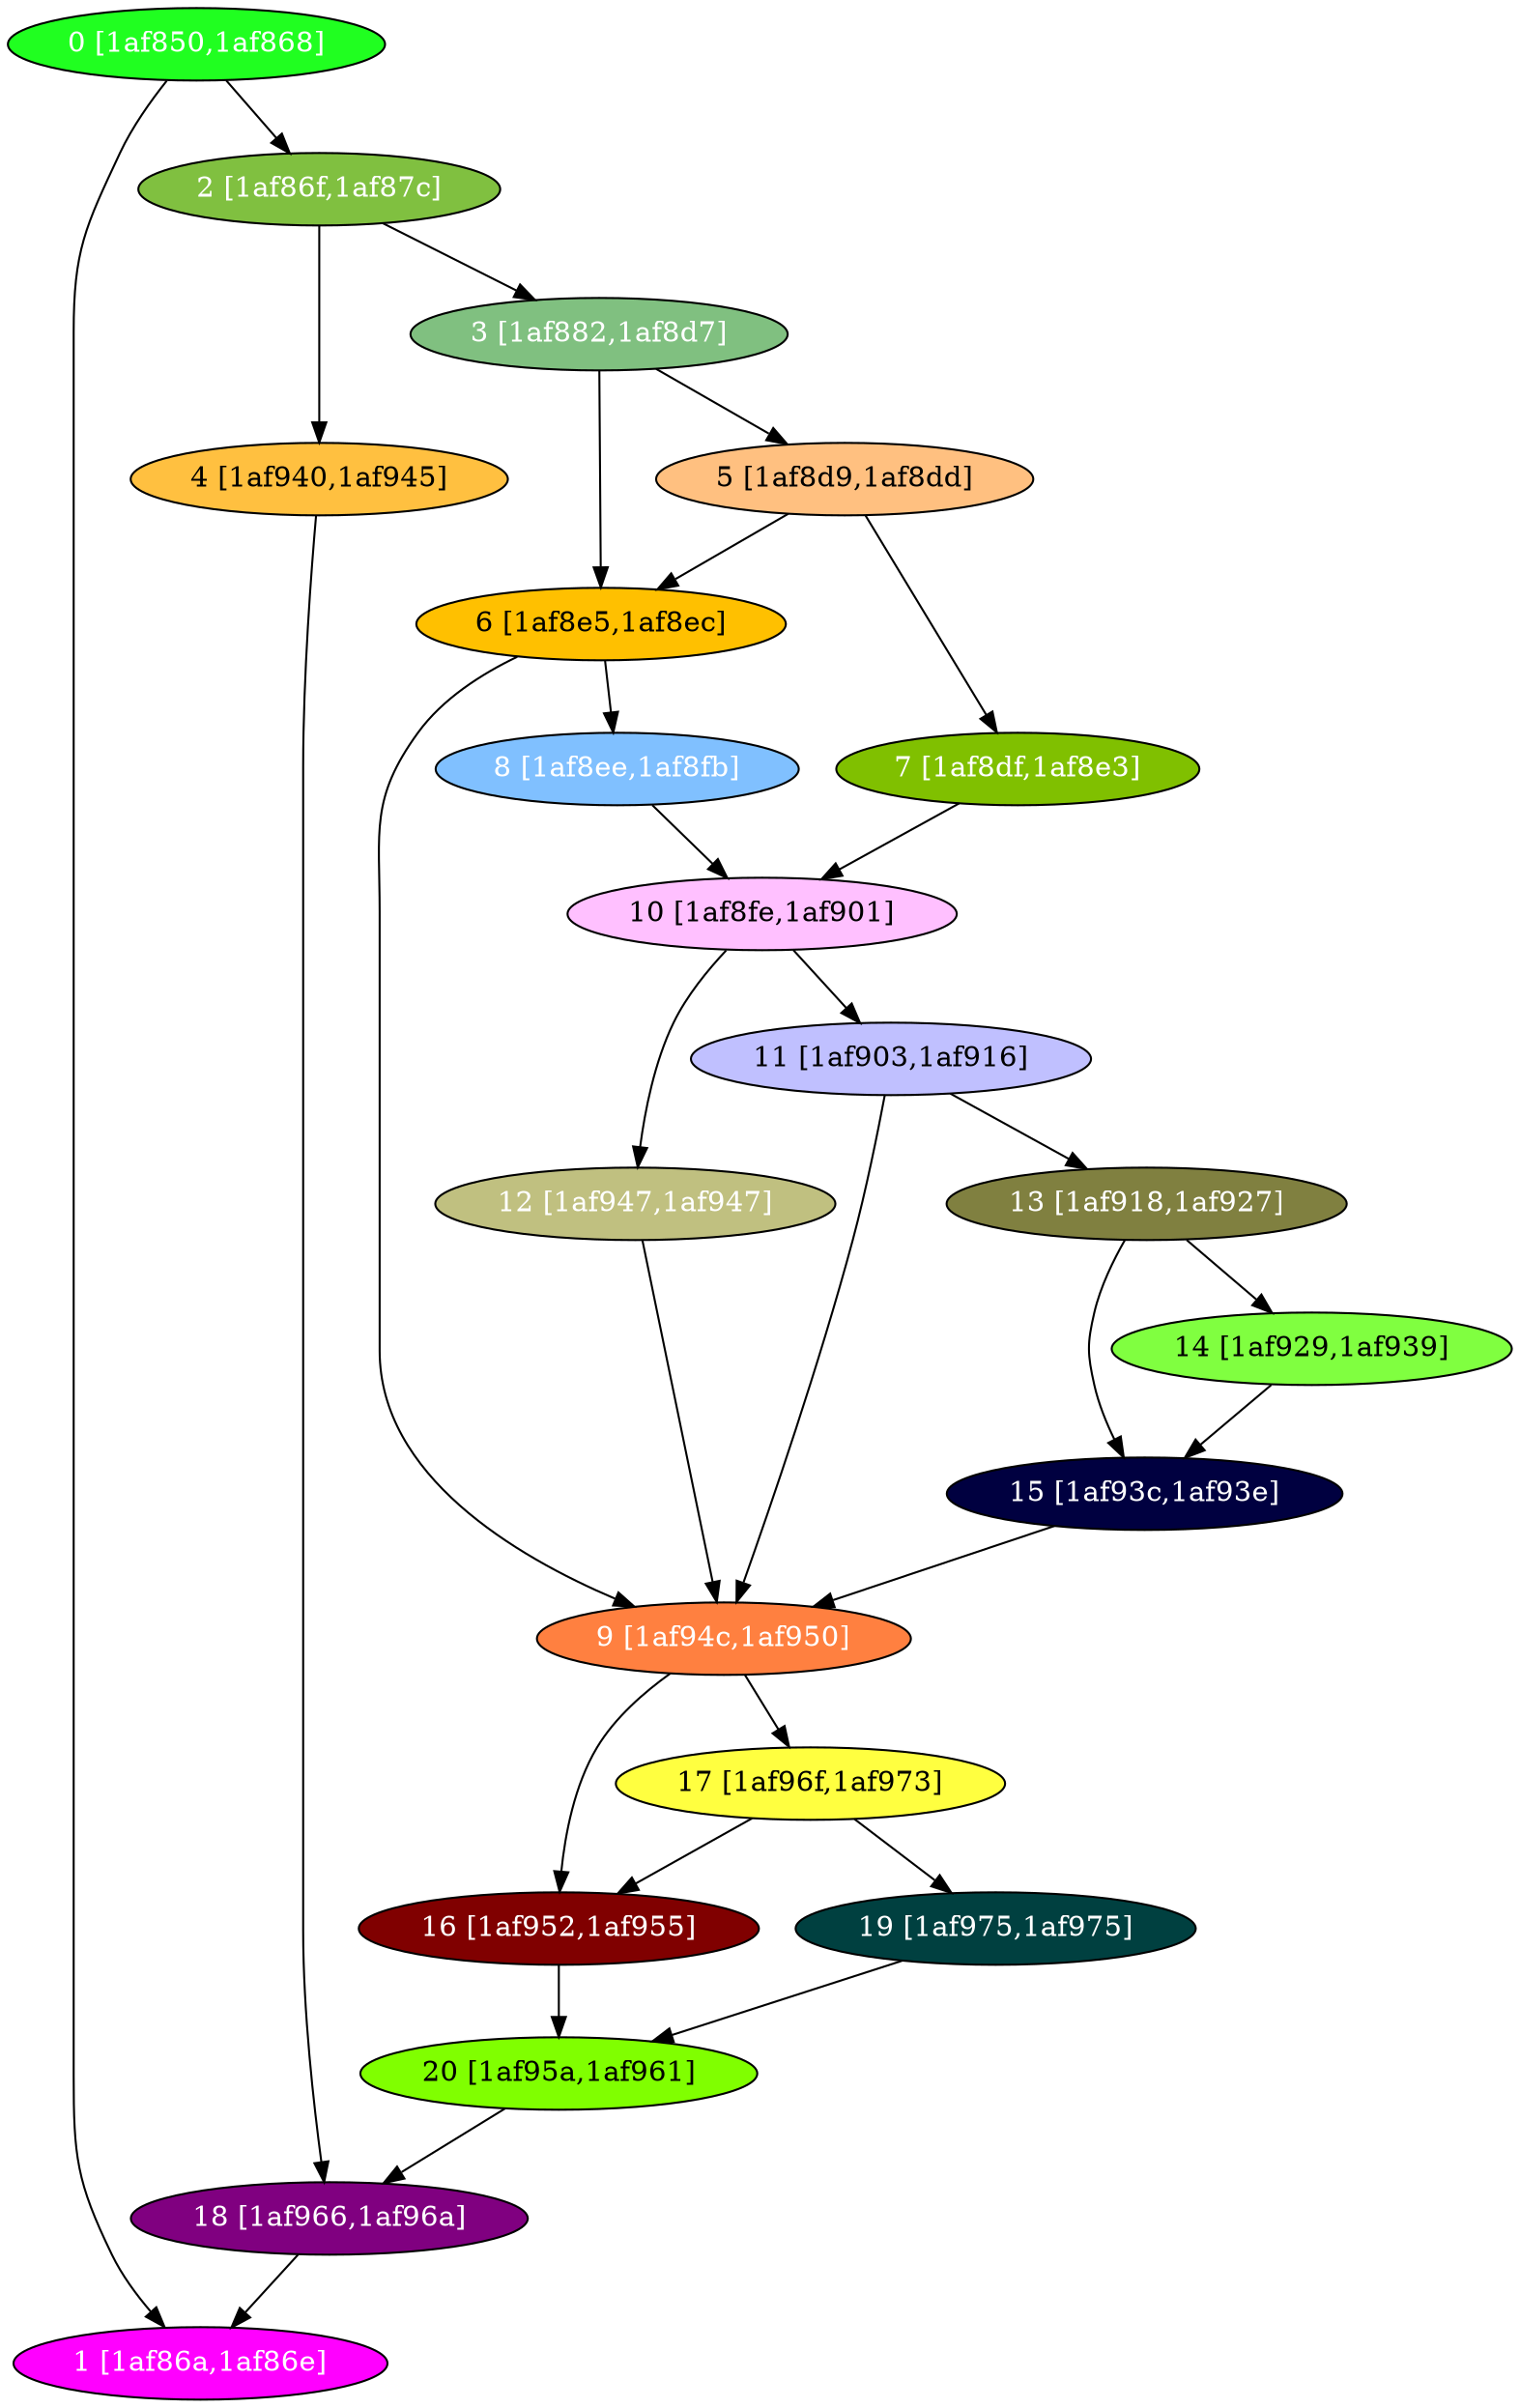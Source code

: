 diGraph libnss3{
	libnss3_0  [style=filled fillcolor="#20FF20" fontcolor="#ffffff" shape=oval label="0 [1af850,1af868]"]
	libnss3_1  [style=filled fillcolor="#FF00FF" fontcolor="#ffffff" shape=oval label="1 [1af86a,1af86e]"]
	libnss3_2  [style=filled fillcolor="#80C040" fontcolor="#ffffff" shape=oval label="2 [1af86f,1af87c]"]
	libnss3_3  [style=filled fillcolor="#80C080" fontcolor="#ffffff" shape=oval label="3 [1af882,1af8d7]"]
	libnss3_4  [style=filled fillcolor="#FFC040" fontcolor="#000000" shape=oval label="4 [1af940,1af945]"]
	libnss3_5  [style=filled fillcolor="#FFC080" fontcolor="#000000" shape=oval label="5 [1af8d9,1af8dd]"]
	libnss3_6  [style=filled fillcolor="#FFC000" fontcolor="#000000" shape=oval label="6 [1af8e5,1af8ec]"]
	libnss3_7  [style=filled fillcolor="#80C000" fontcolor="#ffffff" shape=oval label="7 [1af8df,1af8e3]"]
	libnss3_8  [style=filled fillcolor="#80C0FF" fontcolor="#ffffff" shape=oval label="8 [1af8ee,1af8fb]"]
	libnss3_9  [style=filled fillcolor="#FF8040" fontcolor="#ffffff" shape=oval label="9 [1af94c,1af950]"]
	libnss3_a  [style=filled fillcolor="#FFC0FF" fontcolor="#000000" shape=oval label="10 [1af8fe,1af901]"]
	libnss3_b  [style=filled fillcolor="#C0C0FF" fontcolor="#000000" shape=oval label="11 [1af903,1af916]"]
	libnss3_c  [style=filled fillcolor="#C0C080" fontcolor="#ffffff" shape=oval label="12 [1af947,1af947]"]
	libnss3_d  [style=filled fillcolor="#808040" fontcolor="#ffffff" shape=oval label="13 [1af918,1af927]"]
	libnss3_e  [style=filled fillcolor="#80FF40" fontcolor="#000000" shape=oval label="14 [1af929,1af939]"]
	libnss3_f  [style=filled fillcolor="#000040" fontcolor="#ffffff" shape=oval label="15 [1af93c,1af93e]"]
	libnss3_10  [style=filled fillcolor="#800000" fontcolor="#ffffff" shape=oval label="16 [1af952,1af955]"]
	libnss3_11  [style=filled fillcolor="#FFFF40" fontcolor="#000000" shape=oval label="17 [1af96f,1af973]"]
	libnss3_12  [style=filled fillcolor="#800080" fontcolor="#ffffff" shape=oval label="18 [1af966,1af96a]"]
	libnss3_13  [style=filled fillcolor="#004040" fontcolor="#ffffff" shape=oval label="19 [1af975,1af975]"]
	libnss3_14  [style=filled fillcolor="#80FF00" fontcolor="#000000" shape=oval label="20 [1af95a,1af961]"]

	libnss3_0 -> libnss3_1
	libnss3_0 -> libnss3_2
	libnss3_2 -> libnss3_3
	libnss3_2 -> libnss3_4
	libnss3_3 -> libnss3_5
	libnss3_3 -> libnss3_6
	libnss3_4 -> libnss3_12
	libnss3_5 -> libnss3_6
	libnss3_5 -> libnss3_7
	libnss3_6 -> libnss3_8
	libnss3_6 -> libnss3_9
	libnss3_7 -> libnss3_a
	libnss3_8 -> libnss3_a
	libnss3_9 -> libnss3_10
	libnss3_9 -> libnss3_11
	libnss3_a -> libnss3_b
	libnss3_a -> libnss3_c
	libnss3_b -> libnss3_9
	libnss3_b -> libnss3_d
	libnss3_c -> libnss3_9
	libnss3_d -> libnss3_e
	libnss3_d -> libnss3_f
	libnss3_e -> libnss3_f
	libnss3_f -> libnss3_9
	libnss3_10 -> libnss3_14
	libnss3_11 -> libnss3_10
	libnss3_11 -> libnss3_13
	libnss3_12 -> libnss3_1
	libnss3_13 -> libnss3_14
	libnss3_14 -> libnss3_12
}